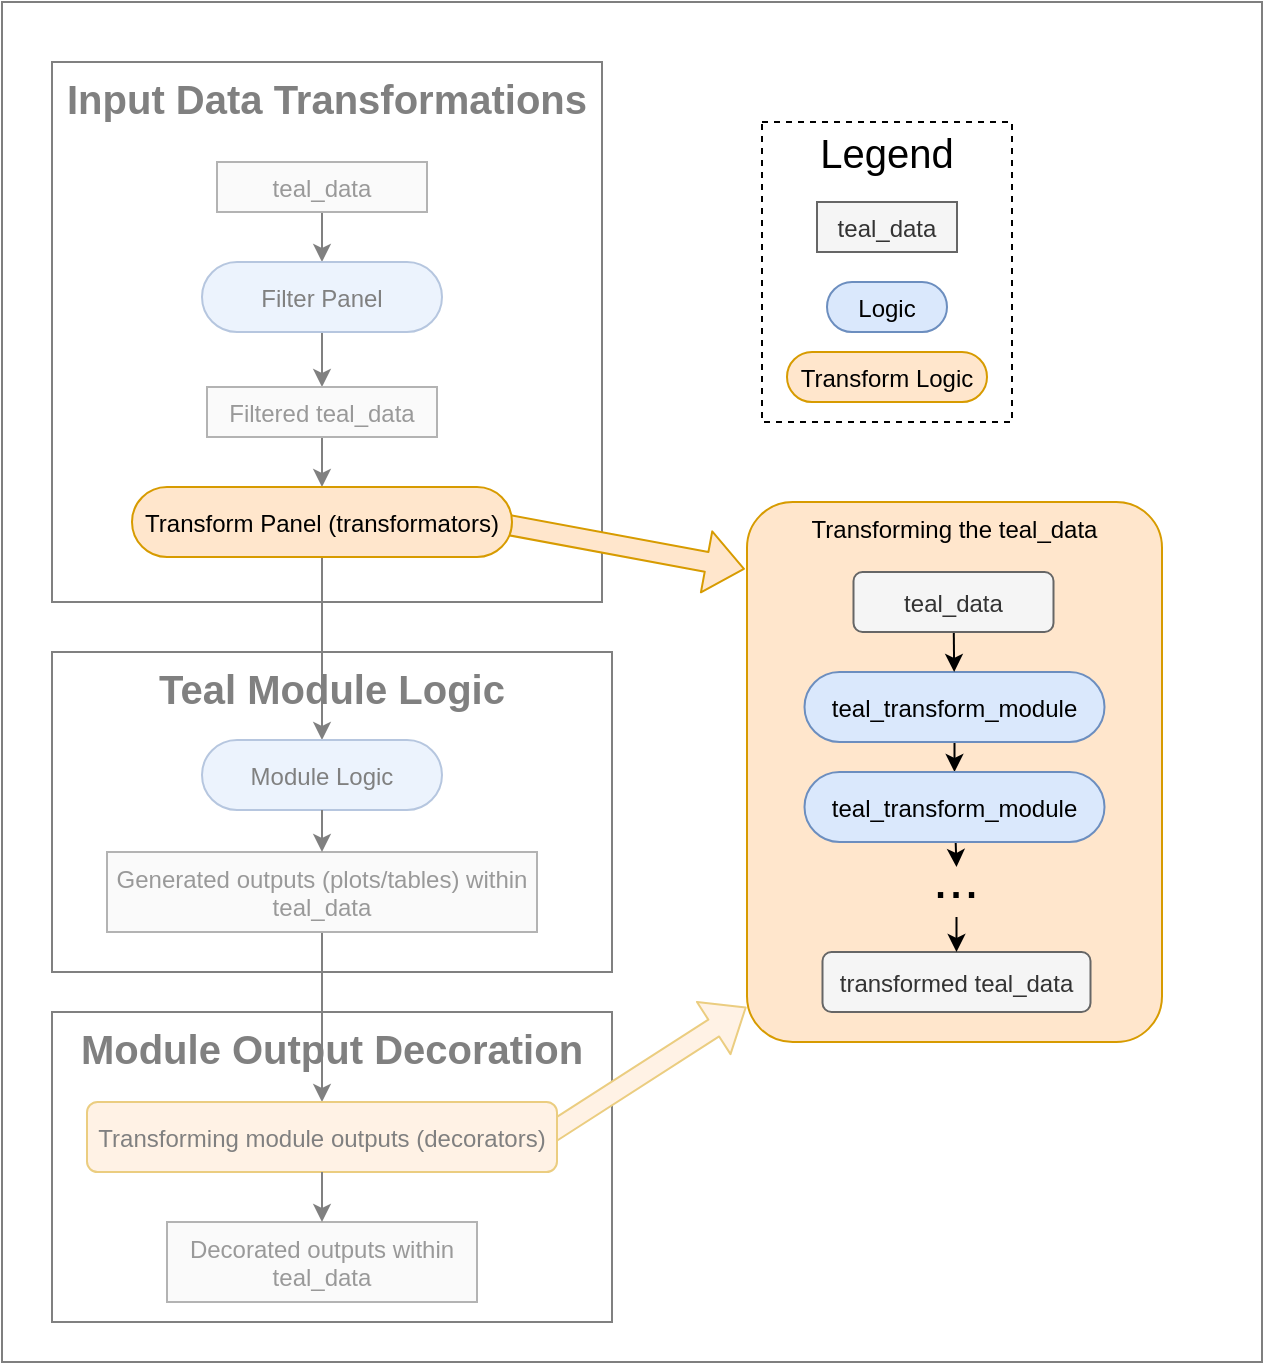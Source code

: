 <mxfile>
    <diagram name="Page-1" id="Af2CoAbSZcckCuTcOnmQ">
        <mxGraphModel dx="1151" dy="1611" grid="1" gridSize="10" guides="1" tooltips="1" connect="1" arrows="1" fold="1" page="1" pageScale="1" pageWidth="827" pageHeight="1169" math="0" shadow="0">
            <root>
                <mxCell id="0"/>
                <mxCell id="1" parent="0"/>
                <mxCell id="78" value="&lt;span style=&quot;font-weight: 700; font-size: 20px;&quot;&gt;Input Data Transformations&lt;/span&gt;" style="rounded=0;whiteSpace=wrap;html=1;verticalAlign=top;fontSize=20;" parent="1" vertex="1">
                    <mxGeometry x="505" y="870" width="275" height="270" as="geometry"/>
                </mxCell>
                <mxCell id="76" value="&lt;span style=&quot;font-weight: 700; font-size: 20px;&quot;&gt;Module Output Decoration&lt;/span&gt;" style="rounded=0;whiteSpace=wrap;html=1;verticalAlign=top;fontSize=20;" parent="1" vertex="1">
                    <mxGeometry x="505" y="1345" width="280" height="155" as="geometry"/>
                </mxCell>
                <mxCell id="150" value="" style="shape=flexArrow;endArrow=classic;html=1;strokeColor=#d79b00;fontSize=20;fillColor=#ffe6cc;entryX=-0.001;entryY=0.899;entryDx=0;entryDy=0;entryPerimeter=0;" parent="1" edge="1">
                    <mxGeometry width="50" height="50" relative="1" as="geometry">
                        <mxPoint x="747.5" y="1409.83" as="sourcePoint"/>
                        <mxPoint x="852.273" y="1342.466" as="targetPoint"/>
                    </mxGeometry>
                </mxCell>
                <mxCell id="77" value="&lt;span style=&quot;font-weight: 700; font-size: 20px;&quot;&gt;Teal Module Logic&lt;/span&gt;" style="rounded=0;whiteSpace=wrap;html=1;verticalAlign=top;fontSize=20;" parent="1" vertex="1">
                    <mxGeometry x="505" y="1165" width="280" height="160" as="geometry"/>
                </mxCell>
                <mxCell id="79" value="" style="endArrow=classic;html=1;" parent="1" source="84" target="85" edge="1">
                    <mxGeometry width="50" height="50" relative="1" as="geometry"/>
                </mxCell>
                <mxCell id="80" value="" style="endArrow=classic;html=1;" parent="1" source="85" target="86" edge="1">
                    <mxGeometry width="50" height="50" relative="1" as="geometry"/>
                </mxCell>
                <mxCell id="81" value="" style="endArrow=classic;html=1;" parent="1" source="86" edge="1">
                    <mxGeometry width="50" height="50" relative="1" as="geometry">
                        <mxPoint x="640" y="1082.5" as="targetPoint"/>
                    </mxGeometry>
                </mxCell>
                <mxCell id="82" value="" style="endArrow=classic;html=1;" parent="1" target="88" edge="1">
                    <mxGeometry width="50" height="50" relative="1" as="geometry">
                        <mxPoint x="640" y="1117.5" as="sourcePoint"/>
                    </mxGeometry>
                </mxCell>
                <mxCell id="83" value="" style="endArrow=classic;html=1;" parent="1" source="89" target="91" edge="1">
                    <mxGeometry width="50" height="50" relative="1" as="geometry"/>
                </mxCell>
                <mxCell id="84" value="teal_data" style="rounded=1;fillColor=#f5f5f5;strokeColor=#666666;container=0;fontColor=#333333;arcSize=0;" parent="1" vertex="1">
                    <mxGeometry x="587.5" y="920" width="105" height="25" as="geometry"/>
                </mxCell>
                <mxCell id="85" value="Filter Panel" style="rounded=1;fillColor=#dae8fc;strokeColor=#6c8ebf;container=0;glass=0;arcSize=50;" parent="1" vertex="1">
                    <mxGeometry x="580" y="970" width="120" height="35" as="geometry"/>
                </mxCell>
                <mxCell id="86" value="Filtered teal_data" style="rounded=1;fillColor=#f5f5f5;strokeColor=#666666;container=0;fontColor=#333333;arcSize=0;" parent="1" vertex="1">
                    <mxGeometry x="582.5" y="1032.5" width="115" height="25" as="geometry"/>
                </mxCell>
                <mxCell id="88" value="Module Logic" style="rounded=1;fillColor=#dae8fc;strokeColor=#6c8ebf;arcSize=50;" parent="1" vertex="1">
                    <mxGeometry x="580" y="1209" width="120" height="35" as="geometry"/>
                </mxCell>
                <mxCell id="89" value="Generated outputs (plots/tables) within&#10;teal_data" style="rounded=1;fillColor=#f5f5f5;strokeColor=#666666;fontColor=#333333;arcSize=0;" parent="1" vertex="1">
                    <mxGeometry x="532.5" y="1265" width="215" height="40" as="geometry"/>
                </mxCell>
                <mxCell id="90" value="" style="endArrow=classic;html=1;" parent="1" source="88" target="89" edge="1">
                    <mxGeometry width="50" height="50" relative="1" as="geometry"/>
                </mxCell>
                <mxCell id="91" value="Transforming module outputs (decorators)" style="rounded=1;fillColor=#ffe6cc;strokeColor=#d79b00;" parent="1" vertex="1">
                    <mxGeometry x="522.5" y="1390" width="235" height="35" as="geometry"/>
                </mxCell>
                <mxCell id="92" value="Decorated outputs within&#10;teal_data" style="rounded=1;fillColor=#f5f5f5;strokeColor=#666666;fontColor=#333333;arcSize=0;" parent="1" vertex="1">
                    <mxGeometry x="562.5" y="1450" width="155" height="40" as="geometry"/>
                </mxCell>
                <mxCell id="93" value="" style="endArrow=classic;html=1;" parent="1" source="91" target="92" edge="1">
                    <mxGeometry width="50" height="50" relative="1" as="geometry"/>
                </mxCell>
                <mxCell id="152" value="" style="rounded=0;whiteSpace=wrap;html=1;fillColor=#FFFFFF;opacity=50;" parent="1" vertex="1">
                    <mxGeometry x="480" y="840" width="630" height="680" as="geometry"/>
                </mxCell>
                <mxCell id="153" value="" style="shape=flexArrow;endArrow=classic;html=1;strokeColor=#d79b00;fontSize=20;fillColor=#ffe6cc;entryX=-0.005;entryY=0.124;entryDx=0;entryDy=0;entryPerimeter=0;" parent="1" target="155" edge="1">
                    <mxGeometry width="50" height="50" relative="1" as="geometry">
                        <mxPoint x="725" y="1100" as="sourcePoint"/>
                        <mxPoint x="882.19" y="1029.996" as="targetPoint"/>
                    </mxGeometry>
                </mxCell>
                <mxCell id="154" value="Transform Panel (transformators)" style="rounded=1;fillColor=#ffe6cc;strokeColor=#d79b00;arcSize=50;" parent="1" vertex="1">
                    <mxGeometry x="545" y="1082.5" width="190" height="35" as="geometry"/>
                </mxCell>
                <mxCell id="155" value="Transforming the teal_data" style="rounded=1;fillColor=#ffe6cc;strokeColor=#d79b00;arcSize=11;verticalAlign=top;" parent="1" vertex="1">
                    <mxGeometry x="852.5" y="1090" width="207.5" height="270" as="geometry"/>
                </mxCell>
                <mxCell id="156" style="edgeStyle=none;html=1;strokeColor=#000000;fontSize=28;" parent="1" source="157" target="161" edge="1">
                    <mxGeometry relative="1" as="geometry"/>
                </mxCell>
                <mxCell id="157" value="teal_transform_module" style="rounded=1;fillColor=#dae8fc;strokeColor=#6c8ebf;container=0;glass=0;arcSize=50;" parent="1" vertex="1">
                    <mxGeometry x="881.25" y="1175" width="150" height="35" as="geometry"/>
                </mxCell>
                <mxCell id="158" style="edgeStyle=none;html=1;strokeColor=#000000;fontSize=28;" parent="1" source="159" target="157" edge="1">
                    <mxGeometry relative="1" as="geometry"/>
                </mxCell>
                <mxCell id="159" value="teal_data" style="rounded=1;fillColor=#f5f5f5;strokeColor=#666666;container=0;fontColor=#333333;" parent="1" vertex="1">
                    <mxGeometry x="905.75" y="1125" width="100" height="30" as="geometry"/>
                </mxCell>
                <mxCell id="160" style="edgeStyle=none;html=1;entryX=0.5;entryY=0;entryDx=0;entryDy=0;strokeColor=#000000;fontSize=28;" parent="1" source="161" target="164" edge="1">
                    <mxGeometry relative="1" as="geometry"/>
                </mxCell>
                <mxCell id="161" value="teal_transform_module" style="rounded=1;fillColor=#dae8fc;strokeColor=#6c8ebf;container=0;glass=0;arcSize=50;" parent="1" vertex="1">
                    <mxGeometry x="881.25" y="1225" width="150" height="35" as="geometry"/>
                </mxCell>
                <mxCell id="162" value="transformed teal_data" style="rounded=1;fillColor=#f5f5f5;strokeColor=#666666;container=0;fontColor=#333333;" parent="1" vertex="1">
                    <mxGeometry x="890.25" y="1315" width="134" height="30" as="geometry"/>
                </mxCell>
                <mxCell id="163" style="edgeStyle=none;html=1;strokeColor=#000000;fontSize=28;" parent="1" source="164" target="162" edge="1">
                    <mxGeometry relative="1" as="geometry"/>
                </mxCell>
                <mxCell id="164" value="..." style="text;html=1;strokeColor=none;fillColor=none;align=center;verticalAlign=bottom;whiteSpace=wrap;rounded=0;fontSize=28;" parent="1" vertex="1">
                    <mxGeometry x="927.25" y="1272.5" width="60" height="25" as="geometry"/>
                </mxCell>
                <mxCell id="165" value="" style="rounded=0;whiteSpace=wrap;html=1;fontSize=28;dashed=1;" vertex="1" parent="1">
                    <mxGeometry x="860" y="900" width="125" height="150" as="geometry"/>
                </mxCell>
                <mxCell id="166" value="Logic" style="rounded=1;fillColor=#dae8fc;strokeColor=#6c8ebf;container=0;glass=0;arcSize=50;" vertex="1" parent="1">
                    <mxGeometry x="892.5" y="980" width="60" height="25" as="geometry"/>
                </mxCell>
                <mxCell id="167" value="teal_data" style="rounded=1;fillColor=#f5f5f5;strokeColor=#666666;container=0;fontColor=#333333;arcSize=0;" vertex="1" parent="1">
                    <mxGeometry x="887.5" y="940" width="70" height="25" as="geometry"/>
                </mxCell>
                <mxCell id="168" value="Transform Logic" style="rounded=1;fillColor=#ffe6cc;strokeColor=#d79b00;arcSize=50;" vertex="1" parent="1">
                    <mxGeometry x="872.5" y="1015" width="100" height="25" as="geometry"/>
                </mxCell>
                <mxCell id="169" value="Legend" style="text;html=1;strokeColor=none;fillColor=none;align=center;verticalAlign=middle;whiteSpace=wrap;rounded=0;fontSize=20;" vertex="1" parent="1">
                    <mxGeometry x="870" y="900" width="105" height="30" as="geometry"/>
                </mxCell>
            </root>
        </mxGraphModel>
    </diagram>
</mxfile>